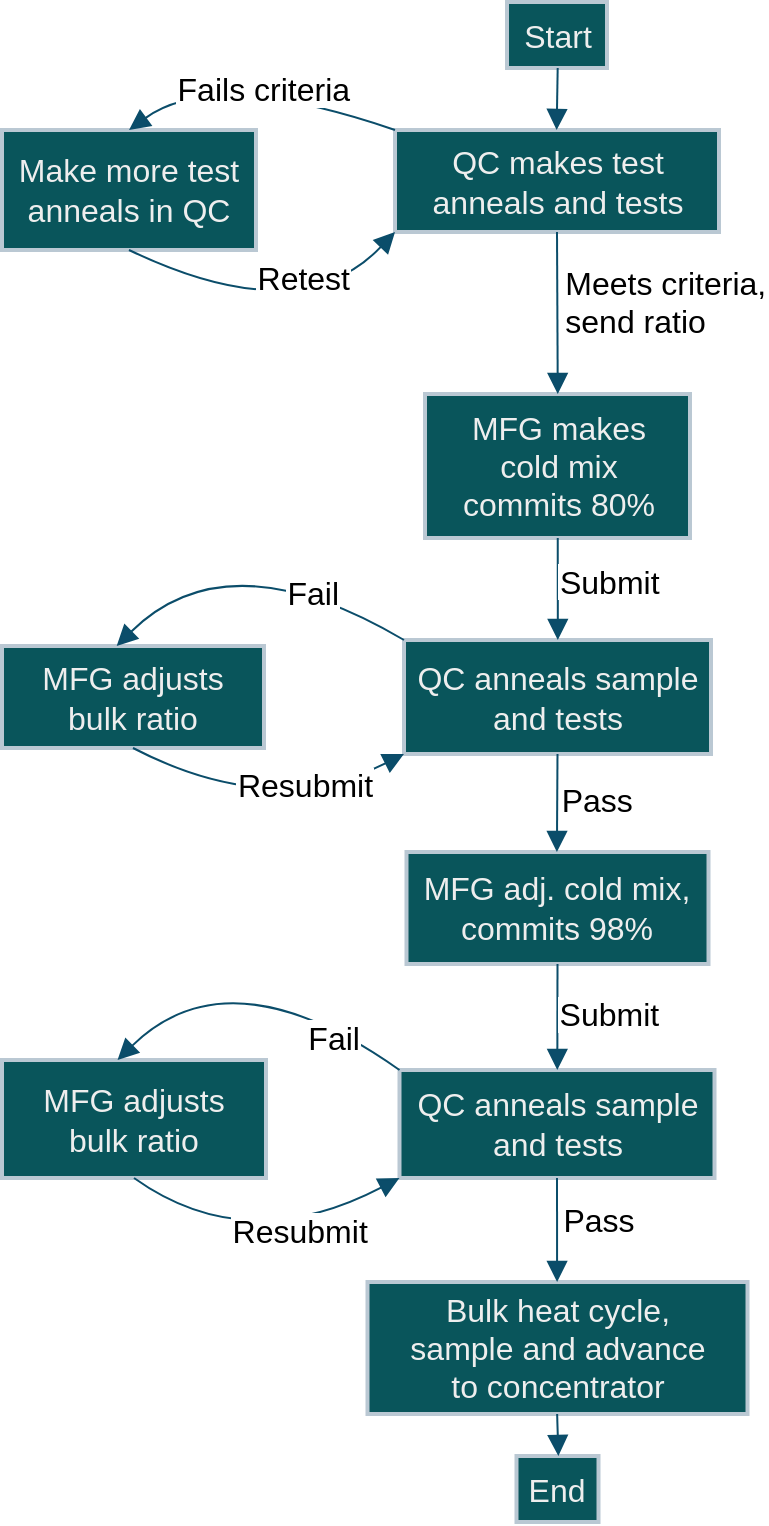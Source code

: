 <mxfile version="24.4.0" type="github">
  <diagram name="Page-1" id="gUKE7Ty1ndnf_Hq8EU9M">
    <mxGraphModel dx="1532" dy="1372" grid="0" gridSize="10" guides="1" tooltips="1" connect="1" arrows="1" fold="1" page="0" pageScale="1" pageWidth="850" pageHeight="1100" math="0" shadow="0">
      <root>
        <mxCell id="0" />
        <mxCell id="1" parent="0" />
        <mxCell id="u29ysnLNSDEaN5z4U6bu-68" value="Start" style="whiteSpace=wrap;strokeWidth=2;fontSize=16;labelBackgroundColor=none;fillColor=#09555B;strokeColor=#BAC8D3;fontColor=#EEEEEE;" vertex="1" parent="1">
          <mxGeometry x="338.5" y="-22" width="50" height="33" as="geometry" />
        </mxCell>
        <mxCell id="u29ysnLNSDEaN5z4U6bu-69" value="QC makes test &#xa;anneals and tests" style="whiteSpace=wrap;strokeWidth=2;fontSize=16;labelBackgroundColor=none;fillColor=#09555B;strokeColor=#BAC8D3;fontColor=#EEEEEE;" vertex="1" parent="1">
          <mxGeometry x="282.5" y="42" width="162" height="51" as="geometry" />
        </mxCell>
        <mxCell id="u29ysnLNSDEaN5z4U6bu-70" value="Make more test&#xa;anneals in QC" style="whiteSpace=wrap;strokeWidth=2;fontSize=16;labelBackgroundColor=none;fillColor=#09555B;strokeColor=#BAC8D3;fontColor=#EEEEEE;" vertex="1" parent="1">
          <mxGeometry x="86" y="42" width="127" height="60" as="geometry" />
        </mxCell>
        <mxCell id="u29ysnLNSDEaN5z4U6bu-71" value="MFG makes &#xa;cold mix &#xa;commits 80%" style="whiteSpace=wrap;strokeWidth=2;fontSize=16;labelBackgroundColor=none;fillColor=#09555B;strokeColor=#BAC8D3;fontColor=#EEEEEE;" vertex="1" parent="1">
          <mxGeometry x="297.5" y="174" width="132.5" height="72" as="geometry" />
        </mxCell>
        <mxCell id="u29ysnLNSDEaN5z4U6bu-72" value="QC anneals sample&#xa;and tests" style="whiteSpace=wrap;strokeWidth=2;fontSize=16;labelBackgroundColor=none;fillColor=#09555B;strokeColor=#BAC8D3;fontColor=#EEEEEE;" vertex="1" parent="1">
          <mxGeometry x="287" y="297" width="153.5" height="57" as="geometry" />
        </mxCell>
        <mxCell id="u29ysnLNSDEaN5z4U6bu-73" value="MFG adjusts&#xa;bulk ratio" style="whiteSpace=wrap;strokeWidth=2;fontSize=16;labelBackgroundColor=none;fillColor=#09555B;strokeColor=#BAC8D3;fontColor=#EEEEEE;" vertex="1" parent="1">
          <mxGeometry x="86" y="300" width="131" height="51" as="geometry" />
        </mxCell>
        <mxCell id="u29ysnLNSDEaN5z4U6bu-74" value="MFG adj. cold mix,&#xa;commits 98%" style="whiteSpace=wrap;strokeWidth=2;fontSize=16;labelBackgroundColor=none;fillColor=#09555B;strokeColor=#BAC8D3;fontColor=#EEEEEE;" vertex="1" parent="1">
          <mxGeometry x="288.25" y="403" width="151" height="56" as="geometry" />
        </mxCell>
        <mxCell id="u29ysnLNSDEaN5z4U6bu-75" value="QC anneals sample &#xa;and tests" style="whiteSpace=wrap;strokeWidth=2;fontSize=16;labelBackgroundColor=none;fillColor=#09555B;strokeColor=#BAC8D3;fontColor=#EEEEEE;" vertex="1" parent="1">
          <mxGeometry x="284.75" y="512" width="157.5" height="54" as="geometry" />
        </mxCell>
        <mxCell id="u29ysnLNSDEaN5z4U6bu-77" value="Bulk heat cycle, &#xa;sample and advance &#xa;to concentrator" style="whiteSpace=wrap;strokeWidth=2;fontSize=16;labelBackgroundColor=none;fillColor=#09555B;strokeColor=#BAC8D3;fontColor=#EEEEEE;" vertex="1" parent="1">
          <mxGeometry x="268.75" y="618" width="190" height="66" as="geometry" />
        </mxCell>
        <mxCell id="u29ysnLNSDEaN5z4U6bu-78" value="End" style="whiteSpace=wrap;strokeWidth=2;fontSize=16;labelBackgroundColor=none;fillColor=#09555B;strokeColor=#BAC8D3;fontColor=#EEEEEE;" vertex="1" parent="1">
          <mxGeometry x="343.25" y="705" width="41" height="33" as="geometry" />
        </mxCell>
        <mxCell id="u29ysnLNSDEaN5z4U6bu-79" value="" style="curved=1;startArrow=none;endArrow=block;exitX=0.507;exitY=1.012;entryX=0.499;entryY=0.012;rounded=0;fontSize=16;startSize=8;endSize=8;labelBackgroundColor=none;strokeColor=#0B4D6A;fontColor=default;" edge="1" parent="1" source="u29ysnLNSDEaN5z4U6bu-68" target="u29ysnLNSDEaN5z4U6bu-69">
          <mxGeometry relative="1" as="geometry">
            <Array as="points" />
          </mxGeometry>
        </mxCell>
        <mxCell id="u29ysnLNSDEaN5z4U6bu-80" value="Fails criteria" style="curved=1;startArrow=none;endArrow=block;exitX=0;exitY=0;entryX=0.5;entryY=0.006;rounded=0;fontSize=16;startSize=8;endSize=8;exitDx=0;exitDy=0;labelBackgroundColor=default;strokeColor=#0B4D6A;fontColor=default;" edge="1" parent="1" source="u29ysnLNSDEaN5z4U6bu-69" target="u29ysnLNSDEaN5z4U6bu-70">
          <mxGeometry x="-0.072" y="1" relative="1" as="geometry">
            <Array as="points">
              <mxPoint x="192" y="11" />
            </Array>
            <mxPoint as="offset" />
          </mxGeometry>
        </mxCell>
        <mxCell id="u29ysnLNSDEaN5z4U6bu-81" value="Retest" style="curved=1;startArrow=none;endArrow=block;entryX=0;entryY=1;rounded=0;fontSize=16;startSize=8;endSize=8;entryDx=0;entryDy=0;exitX=0.5;exitY=1;exitDx=0;exitDy=0;labelBackgroundColor=default;strokeColor=#0B4D6A;fontColor=default;" edge="1" parent="1" source="u29ysnLNSDEaN5z4U6bu-70" target="u29ysnLNSDEaN5z4U6bu-69">
          <mxGeometry x="0.42" y="18" relative="1" as="geometry">
            <Array as="points">
              <mxPoint x="235" y="143" />
            </Array>
            <mxPoint x="66" y="135" as="sourcePoint" />
            <mxPoint as="offset" />
          </mxGeometry>
        </mxCell>
        <mxCell id="u29ysnLNSDEaN5z4U6bu-82" value="Meets criteria,&#xa;send ratio" style="curved=1;startArrow=none;endArrow=block;exitX=0.5;exitY=1;entryX=0.501;entryY=0.006;rounded=0;fontSize=16;startSize=8;endSize=8;exitDx=0;exitDy=0;align=left;labelBackgroundColor=default;strokeColor=#0B4D6A;fontColor=default;" edge="1" parent="1" source="u29ysnLNSDEaN5z4U6bu-69" target="u29ysnLNSDEaN5z4U6bu-71">
          <mxGeometry x="-0.16" y="2" relative="1" as="geometry">
            <Array as="points" />
            <mxPoint as="offset" />
          </mxGeometry>
        </mxCell>
        <mxCell id="u29ysnLNSDEaN5z4U6bu-83" value="Submit" style="curved=1;startArrow=none;endArrow=block;exitX=0.501;exitY=1.018;entryX=0.501;entryY=1.156e-7;rounded=0;fontSize=16;startSize=8;endSize=8;labelBackgroundColor=default;strokeColor=#0B4D6A;fontColor=default;" edge="1" parent="1" source="u29ysnLNSDEaN5z4U6bu-71" target="u29ysnLNSDEaN5z4U6bu-72">
          <mxGeometry x="-0.175" y="26" relative="1" as="geometry">
            <Array as="points" />
            <mxPoint as="offset" />
          </mxGeometry>
        </mxCell>
        <mxCell id="u29ysnLNSDEaN5z4U6bu-84" value="Fail" style="curved=1;startArrow=none;endArrow=block;exitX=0;exitY=0;entryX=0.437;entryY=-0.006;rounded=0;fontSize=16;startSize=8;endSize=8;exitDx=0;exitDy=0;labelBackgroundColor=default;strokeColor=#0B4D6A;fontColor=default;" edge="1" parent="1" source="u29ysnLNSDEaN5z4U6bu-72" target="u29ysnLNSDEaN5z4U6bu-73">
          <mxGeometry x="-0.427" y="2" relative="1" as="geometry">
            <Array as="points">
              <mxPoint x="199" y="245" />
            </Array>
            <mxPoint as="offset" />
          </mxGeometry>
        </mxCell>
        <mxCell id="u29ysnLNSDEaN5z4U6bu-85" value="Resubmit" style="curved=1;startArrow=none;endArrow=block;entryX=0;entryY=1;rounded=0;fontSize=16;startSize=8;endSize=8;exitX=0.5;exitY=1;exitDx=0;exitDy=0;entryDx=0;entryDy=0;labelBackgroundColor=default;strokeColor=#0B4D6A;fontColor=default;" edge="1" parent="1" source="u29ysnLNSDEaN5z4U6bu-73">
          <mxGeometry x="0.332" y="9" relative="1" as="geometry">
            <Array as="points">
              <mxPoint x="221" y="387" />
            </Array>
            <mxPoint x="107.5" y="358" as="sourcePoint" />
            <mxPoint x="287.0" y="354" as="targetPoint" />
            <mxPoint as="offset" />
          </mxGeometry>
        </mxCell>
        <mxCell id="u29ysnLNSDEaN5z4U6bu-86" value="Pass" style="curved=1;startArrow=none;endArrow=block;exitX=0.5;exitY=1;entryX=0.498;entryY=-0.006;rounded=0;fontSize=16;startSize=8;endSize=8;exitDx=0;exitDy=0;labelBackgroundColor=default;strokeColor=#0B4D6A;fontColor=default;" edge="1" parent="1" source="u29ysnLNSDEaN5z4U6bu-72" target="u29ysnLNSDEaN5z4U6bu-74">
          <mxGeometry x="-0.107" y="20" relative="1" as="geometry">
            <Array as="points" />
            <mxPoint x="365" y="386" as="sourcePoint" />
            <mxPoint as="offset" />
          </mxGeometry>
        </mxCell>
        <mxCell id="u29ysnLNSDEaN5z4U6bu-87" value="Submit" style="curved=1;startArrow=none;endArrow=block;exitX=0.5;exitY=1;entryX=0.501;entryY=-0.012;rounded=0;fontSize=16;startSize=8;endSize=8;exitDx=0;exitDy=0;labelBackgroundColor=default;strokeColor=#0B4D6A;fontColor=default;" edge="1" parent="1" source="u29ysnLNSDEaN5z4U6bu-74" target="u29ysnLNSDEaN5z4U6bu-75">
          <mxGeometry x="-0.098" y="26" relative="1" as="geometry">
            <Array as="points" />
            <mxPoint x="362.233" y="516" as="sourcePoint" />
            <mxPoint as="offset" />
          </mxGeometry>
        </mxCell>
        <mxCell id="u29ysnLNSDEaN5z4U6bu-90" value="Pass" style="curved=1;startArrow=none;endArrow=block;exitX=0.5;exitY=1;entryX=0.499;entryY=0.012;rounded=0;fontSize=16;startSize=8;endSize=8;exitDx=0;exitDy=0;labelBackgroundColor=default;strokeColor=#0B4D6A;fontColor=default;" edge="1" parent="1" source="u29ysnLNSDEaN5z4U6bu-75" target="u29ysnLNSDEaN5z4U6bu-77">
          <mxGeometry x="-0.231" y="21" relative="1" as="geometry">
            <Array as="points" />
            <mxPoint as="offset" />
          </mxGeometry>
        </mxCell>
        <mxCell id="u29ysnLNSDEaN5z4U6bu-91" value="" style="curved=1;startArrow=none;endArrow=block;exitX=0.499;exitY=1.024;entryX=0.511;entryY=-0.006;rounded=0;fontSize=16;startSize=8;endSize=8;labelBackgroundColor=none;strokeColor=#0B4D6A;fontColor=default;" edge="1" parent="1" source="u29ysnLNSDEaN5z4U6bu-77" target="u29ysnLNSDEaN5z4U6bu-78">
          <mxGeometry relative="1" as="geometry">
            <Array as="points" />
          </mxGeometry>
        </mxCell>
        <mxCell id="u29ysnLNSDEaN5z4U6bu-92" value="MFG adjusts&#xa;bulk ratio" style="whiteSpace=wrap;strokeWidth=2;fontSize=16;labelBackgroundColor=none;fillColor=#09555B;strokeColor=#BAC8D3;fontColor=#EEEEEE;" vertex="1" parent="1">
          <mxGeometry x="86" y="507" width="132" height="59" as="geometry" />
        </mxCell>
        <mxCell id="u29ysnLNSDEaN5z4U6bu-93" value="Fail" style="curved=1;startArrow=none;endArrow=block;exitX=0;exitY=0;entryX=0.437;entryY=-0.006;rounded=0;fontSize=16;startSize=8;endSize=8;exitDx=0;exitDy=0;labelBackgroundColor=default;strokeColor=#0B4D6A;fontColor=default;" edge="1" parent="1" target="u29ysnLNSDEaN5z4U6bu-92" source="u29ysnLNSDEaN5z4U6bu-75">
          <mxGeometry x="-0.6" y="5" relative="1" as="geometry">
            <Array as="points">
              <mxPoint x="200" y="452" />
            </Array>
            <mxPoint x="323" y="511" as="sourcePoint" />
            <mxPoint as="offset" />
          </mxGeometry>
        </mxCell>
        <mxCell id="u29ysnLNSDEaN5z4U6bu-94" value="Resubmit" style="curved=1;startArrow=none;endArrow=block;rounded=0;fontSize=16;startSize=8;endSize=8;exitX=0.5;exitY=1;exitDx=0;exitDy=0;entryX=0;entryY=1;entryDx=0;entryDy=0;labelBackgroundColor=default;strokeColor=#0B4D6A;fontColor=default;" edge="1" parent="1" source="u29ysnLNSDEaN5z4U6bu-92" target="u29ysnLNSDEaN5z4U6bu-75">
          <mxGeometry x="0.295" relative="1" as="geometry">
            <Array as="points">
              <mxPoint x="208" y="606" />
            </Array>
            <mxPoint x="319" y="536" as="targetPoint" />
            <mxPoint x="-1" as="offset" />
          </mxGeometry>
        </mxCell>
      </root>
    </mxGraphModel>
  </diagram>
</mxfile>
